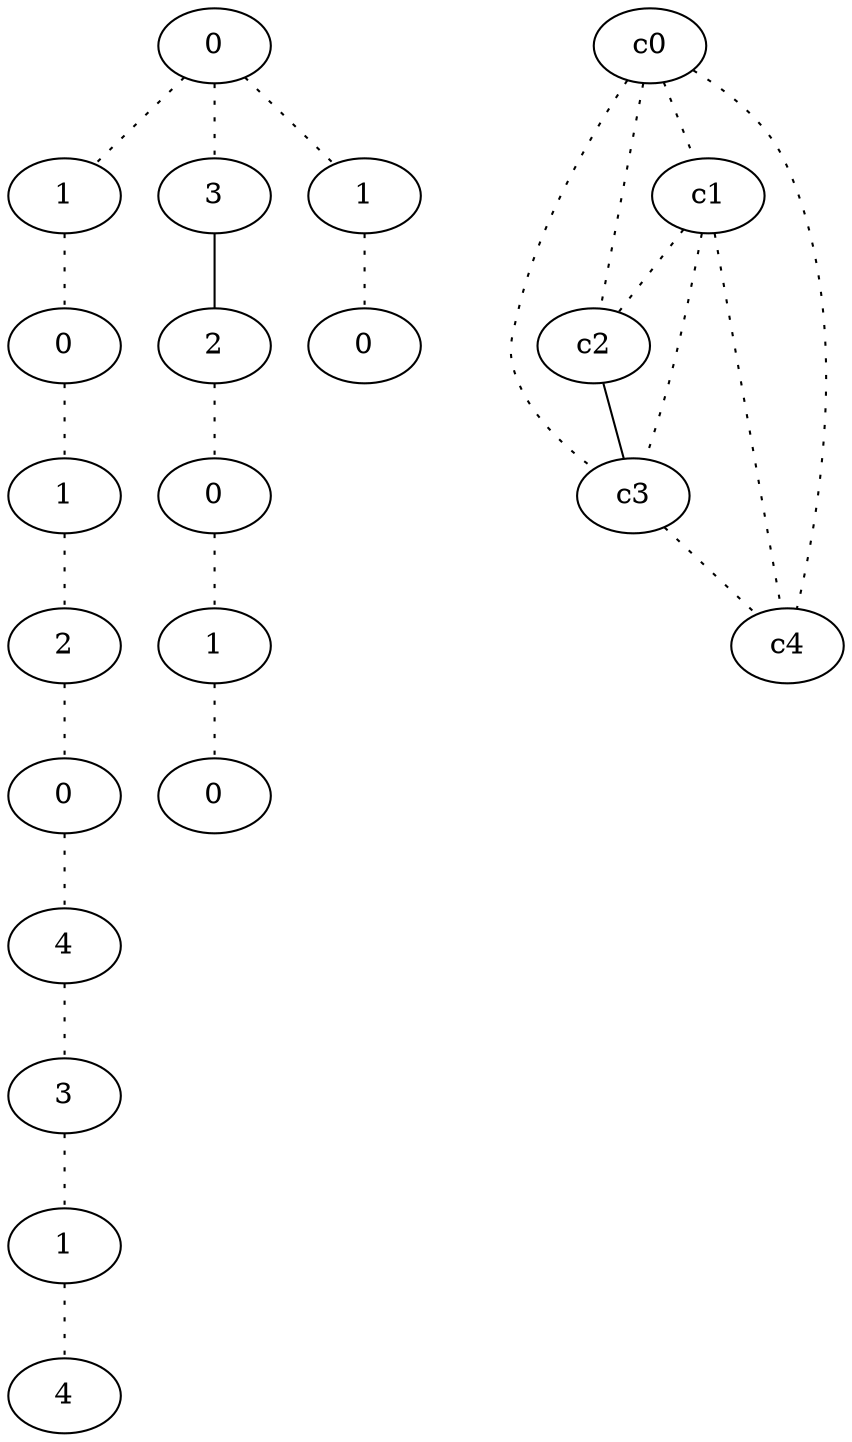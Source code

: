 graph {
a0[label=0];
a1[label=1];
a2[label=0];
a3[label=1];
a4[label=2];
a5[label=0];
a6[label=4];
a7[label=3];
a8[label=1];
a9[label=4];
a10[label=3];
a11[label=2];
a12[label=0];
a13[label=1];
a14[label=0];
a15[label=1];
a16[label=0];
a0 -- a1 [style=dotted];
a0 -- a10 [style=dotted];
a0 -- a15 [style=dotted];
a1 -- a2 [style=dotted];
a2 -- a3 [style=dotted];
a3 -- a4 [style=dotted];
a4 -- a5 [style=dotted];
a5 -- a6 [style=dotted];
a6 -- a7 [style=dotted];
a7 -- a8 [style=dotted];
a8 -- a9 [style=dotted];
a10 -- a11;
a11 -- a12 [style=dotted];
a12 -- a13 [style=dotted];
a13 -- a14 [style=dotted];
a15 -- a16 [style=dotted];
c0 -- c1 [style=dotted];
c0 -- c2 [style=dotted];
c0 -- c3 [style=dotted];
c0 -- c4 [style=dotted];
c1 -- c2 [style=dotted];
c1 -- c3 [style=dotted];
c1 -- c4 [style=dotted];
c2 -- c3;
c3 -- c4 [style=dotted];
}
